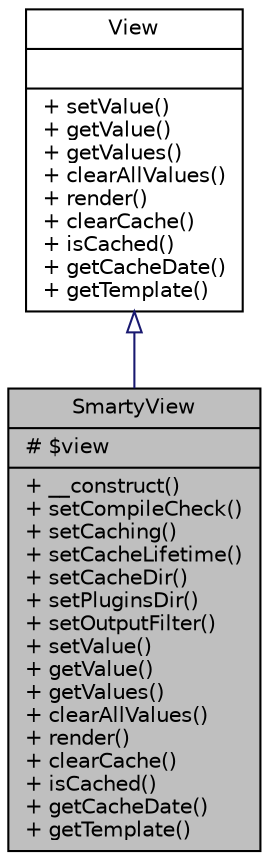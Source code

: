 digraph "SmartyView"
{
  edge [fontname="Helvetica",fontsize="10",labelfontname="Helvetica",labelfontsize="10"];
  node [fontname="Helvetica",fontsize="10",shape=record];
  Node0 [label="{SmartyView\n|# $view\l|+ __construct()\l+ setCompileCheck()\l+ setCaching()\l+ setCacheLifetime()\l+ setCacheDir()\l+ setPluginsDir()\l+ setOutputFilter()\l+ setValue()\l+ getValue()\l+ getValues()\l+ clearAllValues()\l+ render()\l+ clearCache()\l+ isCached()\l+ getCacheDate()\l+ getTemplate()\l}",height=0.2,width=0.4,color="black", fillcolor="grey75", style="filled", fontcolor="black"];
  Node1 -> Node0 [dir="back",color="midnightblue",fontsize="10",style="solid",arrowtail="onormal",fontname="Helvetica"];
  Node1 [label="{View\n||+ setValue()\l+ getValue()\l+ getValues()\l+ clearAllValues()\l+ render()\l+ clearCache()\l+ isCached()\l+ getCacheDate()\l+ getTemplate()\l}",height=0.2,width=0.4,color="black", fillcolor="white", style="filled",URL="$interfacewcmf_1_1lib_1_1presentation_1_1view_1_1_view.html",tooltip="View defines the interface for all view implementations. "];
}
